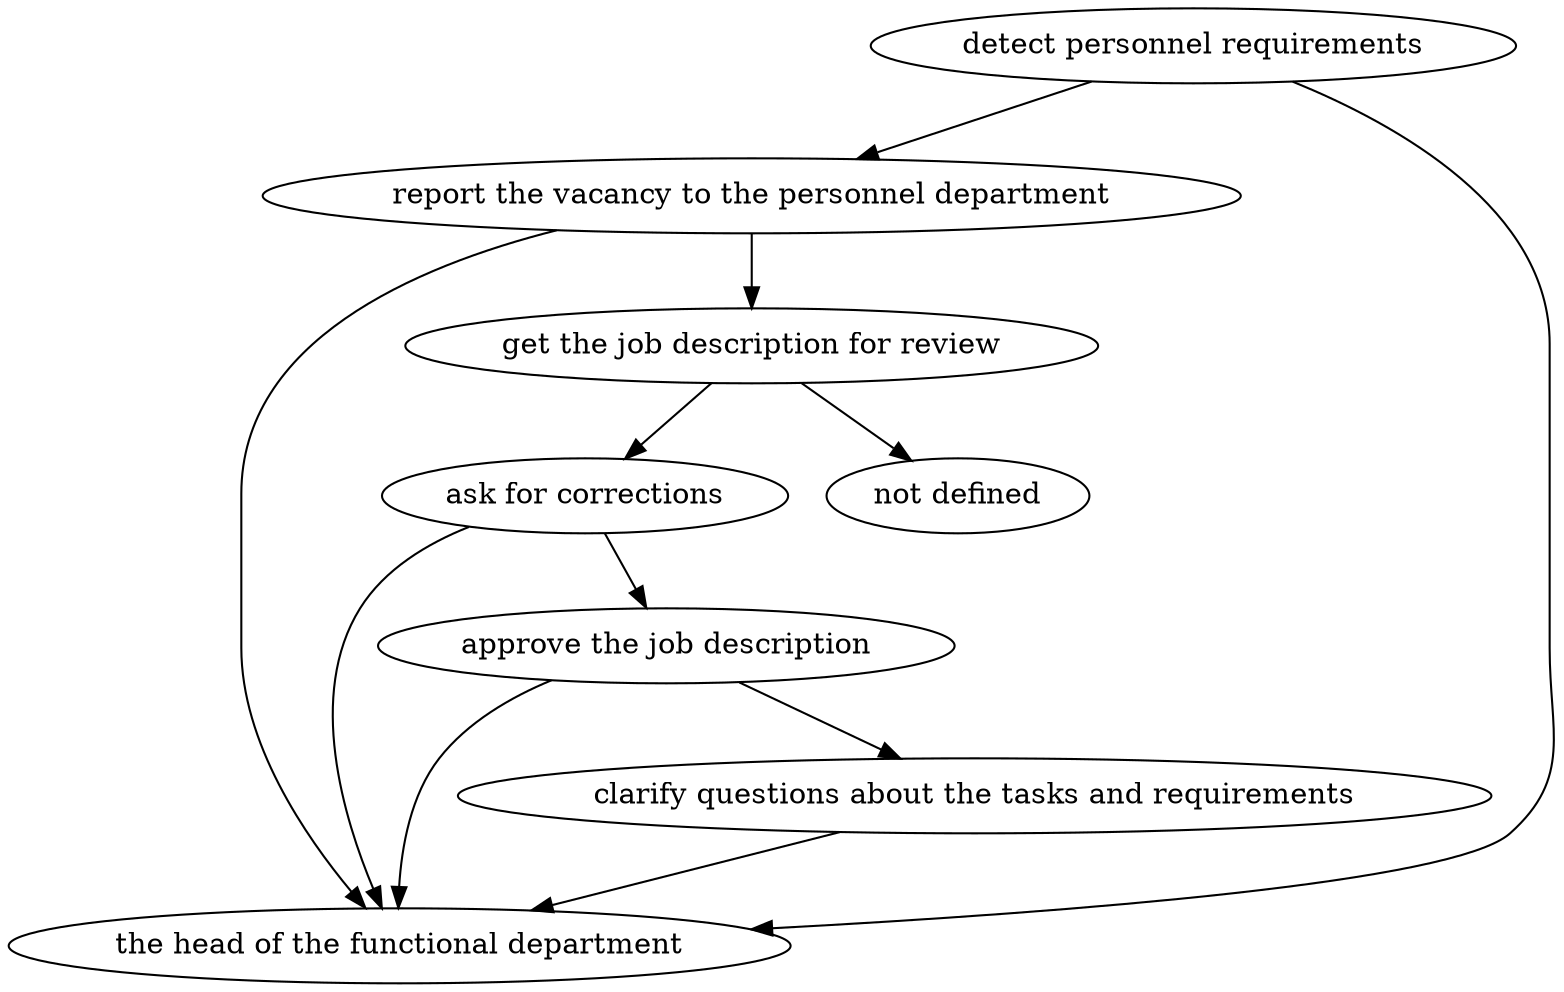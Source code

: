 strict digraph "doc-8.3" {
	graph [name="doc-8.3"];
	"detect personnel requirements"	[attrs="{'type': 'Activity', 'label': 'detect personnel requirements'}"];
	"report the vacancy to the personnel department"	[attrs="{'type': 'Activity', 'label': 'report the vacancy to the personnel department'}"];
	"detect personnel requirements" -> "report the vacancy to the personnel department"	[attrs="{'type': 'flow', 'label': 'flow'}"];
	"the head of the functional department"	[attrs="{'type': 'Actor', 'label': 'the head of the functional department'}"];
	"detect personnel requirements" -> "the head of the functional department"	[attrs="{'type': 'actor performer', 'label': 'actor performer'}"];
	"get the job description for review"	[attrs="{'type': 'Activity', 'label': 'get the job description for review'}"];
	"report the vacancy to the personnel department" -> "get the job description for review"	[attrs="{'type': 'flow', 'label': 'flow'}"];
	"report the vacancy to the personnel department" -> "the head of the functional department"	[attrs="{'type': 'actor performer', 'label': 'actor performer'}"];
	"ask for corrections"	[attrs="{'type': 'Activity', 'label': 'ask for corrections'}"];
	"get the job description for review" -> "ask for corrections"	[attrs="{'type': 'flow', 'label': 'flow'}"];
	"not defined"	[attrs="{'type': 'Actor', 'label': 'not defined'}"];
	"get the job description for review" -> "not defined"	[attrs="{'type': 'actor performer', 'label': 'actor performer'}"];
	"approve the job description"	[attrs="{'type': 'Activity', 'label': 'approve the job description'}"];
	"ask for corrections" -> "approve the job description"	[attrs="{'type': 'flow', 'label': 'flow'}"];
	"ask for corrections" -> "the head of the functional department"	[attrs="{'type': 'actor performer', 'label': 'actor performer'}"];
	"clarify questions about the tasks and requirements"	[attrs="{'type': 'Activity', 'label': 'clarify questions about the tasks and requirements'}"];
	"approve the job description" -> "clarify questions about the tasks and requirements"	[attrs="{'type': 'flow', 'label': 'flow'}"];
	"approve the job description" -> "the head of the functional department"	[attrs="{'type': 'actor performer', 'label': 'actor performer'}"];
	"clarify questions about the tasks and requirements" -> "the head of the functional department"	[attrs="{'type': 'actor performer', 'label': 'actor performer'}"];
}

